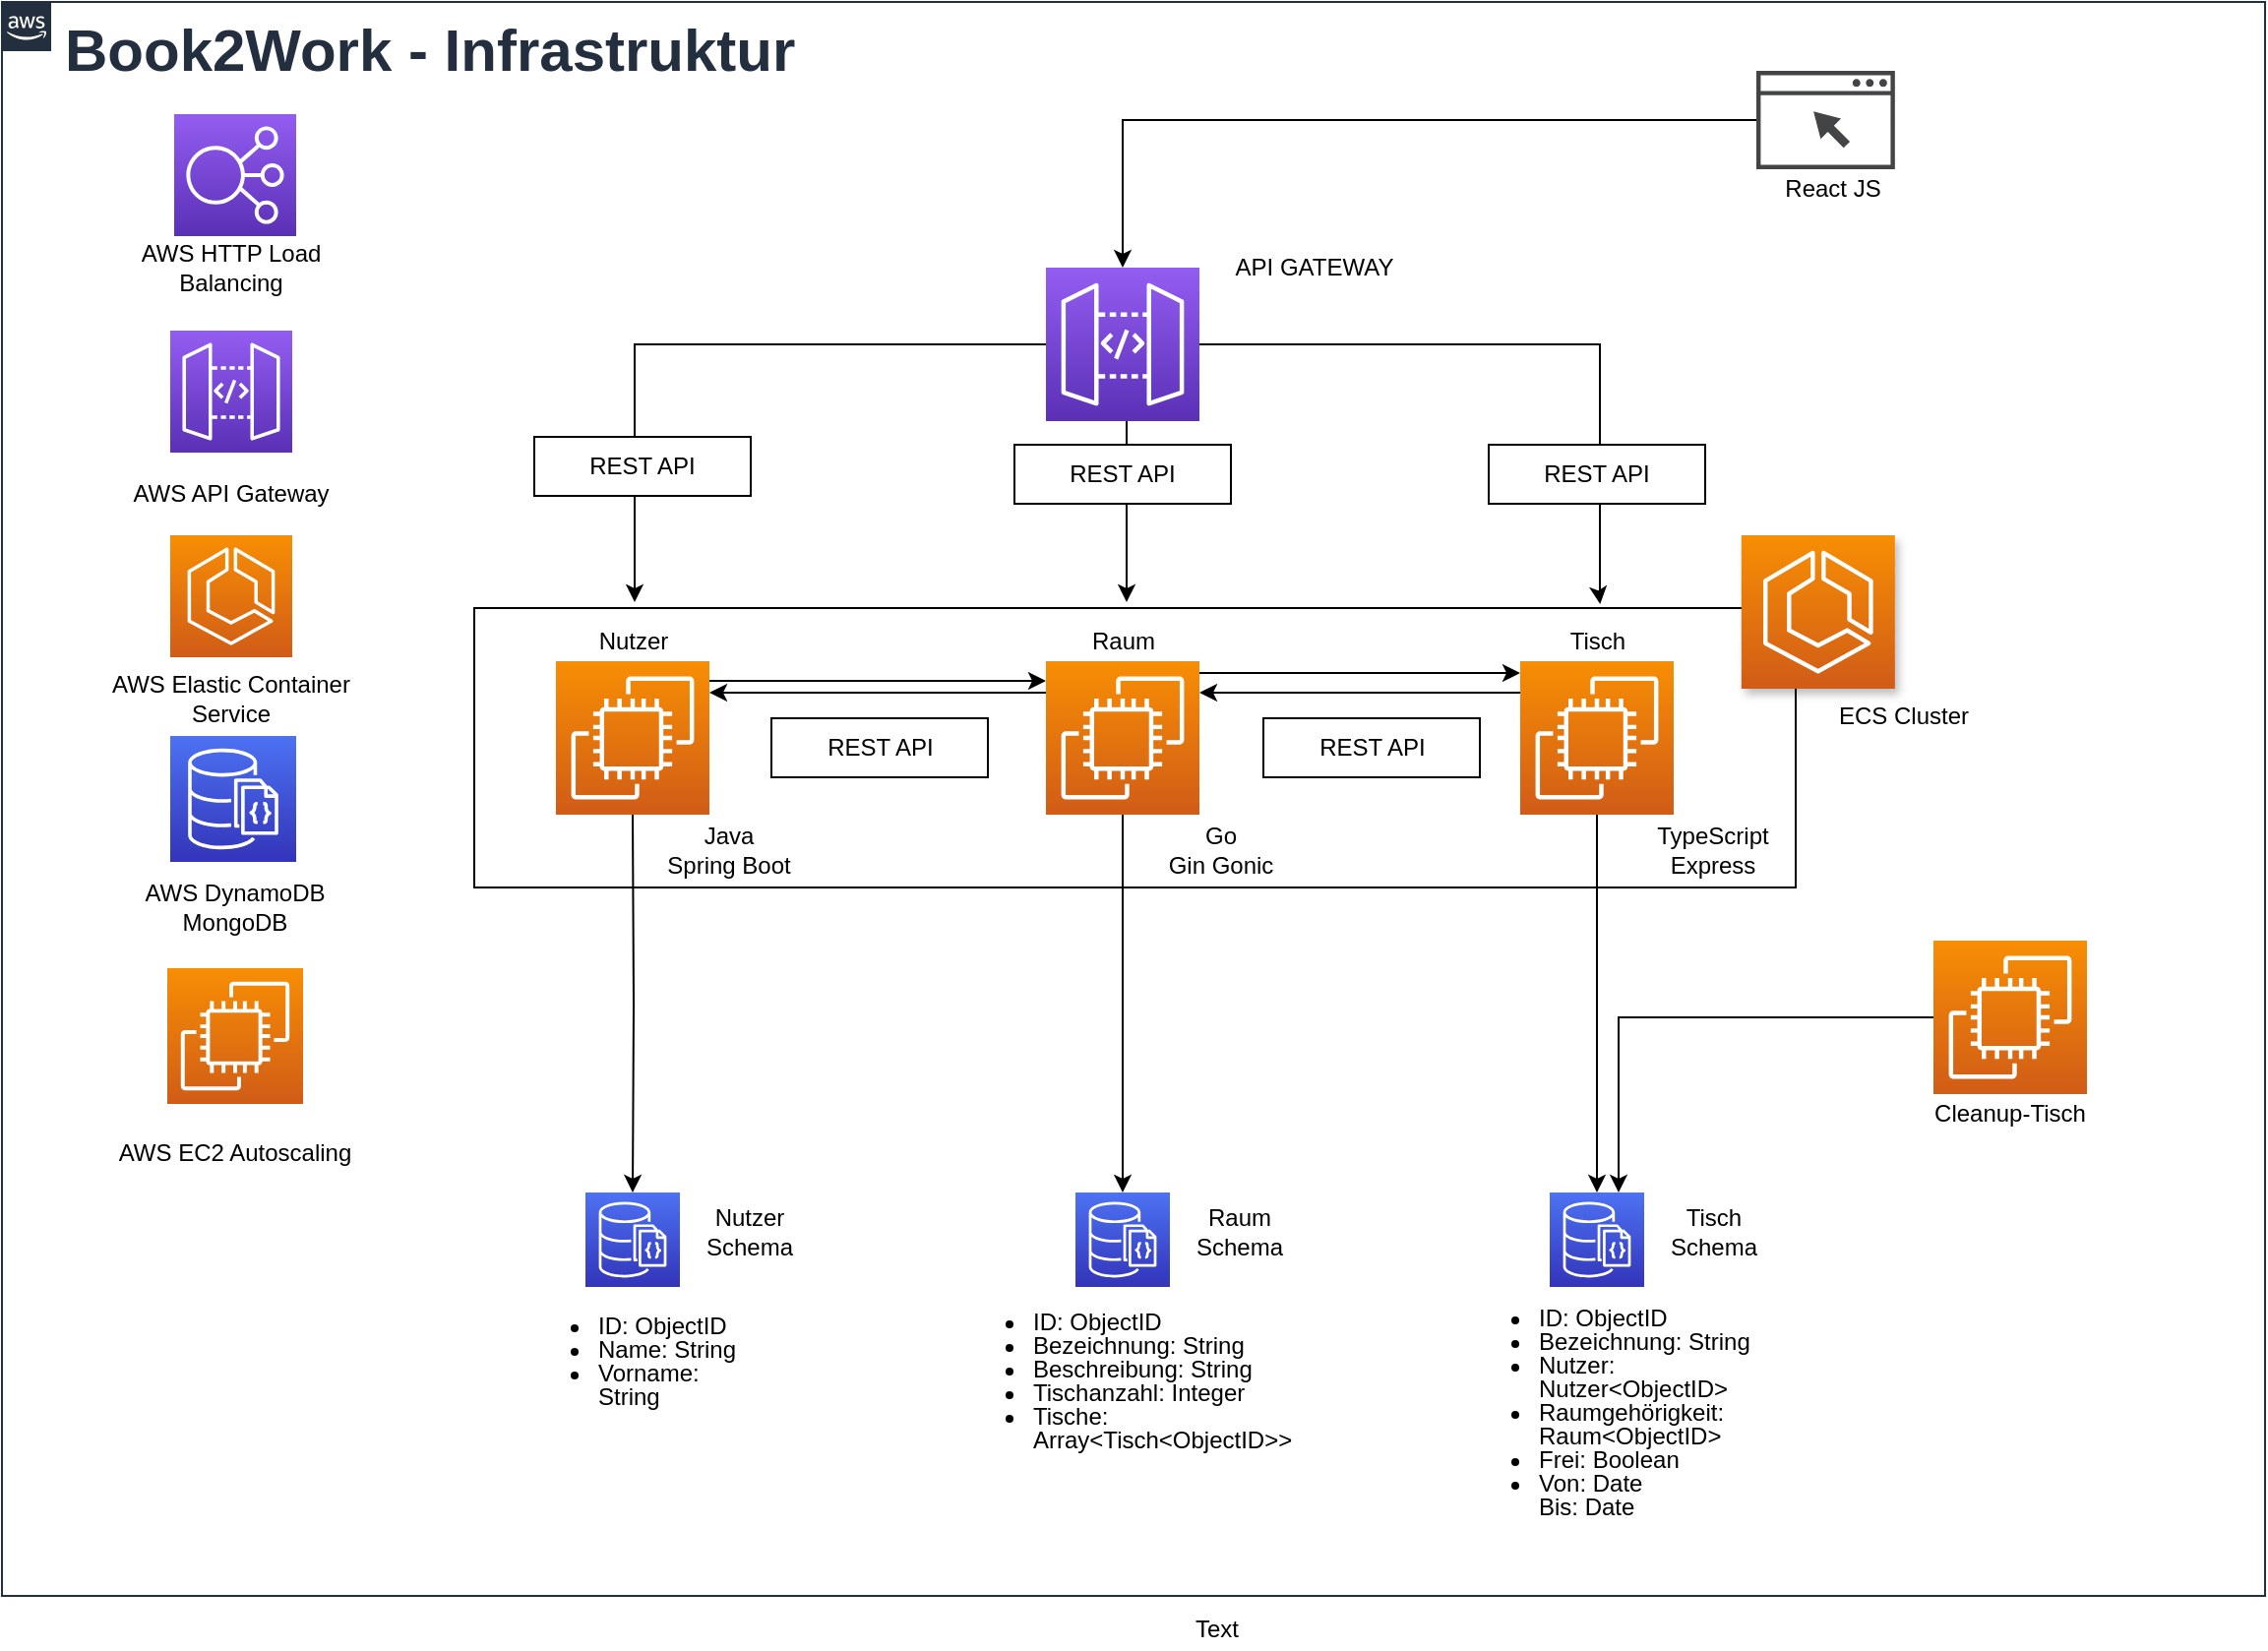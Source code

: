 <mxfile version="13.1.2" type="github">
  <diagram id="Ht1M8jgEwFfnCIfOTk4-" name="Page-1">
    <mxGraphModel dx="2426" dy="1321" grid="1" gridSize="10" guides="1" tooltips="1" connect="1" arrows="1" fold="1" page="1" pageScale="1" pageWidth="1169" pageHeight="827" math="0" shadow="0">
      <root>
        <mxCell id="0" />
        <mxCell id="1" parent="0" />
        <mxCell id="wH5Ers80hM915nKeiFpg-1" value="" style="outlineConnect=0;fontColor=#232F3E;gradientColor=#4D72F3;gradientDirection=north;fillColor=#3334B9;strokeColor=#ffffff;dashed=0;verticalLabelPosition=bottom;verticalAlign=top;align=center;html=1;fontSize=12;fontStyle=0;aspect=fixed;shape=mxgraph.aws4.resourceIcon;resIcon=mxgraph.aws4.documentdb_with_mongodb_compatibility;" parent="1" vertex="1">
          <mxGeometry x="305.5" y="614" width="48" height="48" as="geometry" />
        </mxCell>
        <mxCell id="wH5Ers80hM915nKeiFpg-2" value="" style="outlineConnect=0;fontColor=#232F3E;gradientColor=#4D72F3;gradientDirection=north;fillColor=#3334B9;strokeColor=#ffffff;dashed=0;verticalLabelPosition=bottom;verticalAlign=top;align=center;html=1;fontSize=12;fontStyle=0;aspect=fixed;shape=mxgraph.aws4.resourceIcon;resIcon=mxgraph.aws4.documentdb_with_mongodb_compatibility;" parent="1" vertex="1">
          <mxGeometry x="554.5" y="614" width="48" height="48" as="geometry" />
        </mxCell>
        <mxCell id="wH5Ers80hM915nKeiFpg-3" value="" style="outlineConnect=0;fontColor=#232F3E;gradientColor=#4D72F3;gradientDirection=north;fillColor=#3334B9;strokeColor=#ffffff;dashed=0;verticalLabelPosition=bottom;verticalAlign=top;align=center;html=1;fontSize=12;fontStyle=0;aspect=fixed;shape=mxgraph.aws4.resourceIcon;resIcon=mxgraph.aws4.documentdb_with_mongodb_compatibility;" parent="1" vertex="1">
          <mxGeometry x="795.5" y="614" width="48" height="48" as="geometry" />
        </mxCell>
        <mxCell id="wH5Ers80hM915nKeiFpg-7" style="edgeStyle=orthogonalEdgeStyle;rounded=0;orthogonalLoop=1;jettySize=auto;html=1;" parent="1" target="wH5Ers80hM915nKeiFpg-1" edge="1">
          <mxGeometry relative="1" as="geometry">
            <mxPoint x="329.5" y="422" as="sourcePoint" />
          </mxGeometry>
        </mxCell>
        <mxCell id="wH5Ers80hM915nKeiFpg-9" style="edgeStyle=orthogonalEdgeStyle;rounded=0;orthogonalLoop=1;jettySize=auto;html=1;" parent="1" target="wH5Ers80hM915nKeiFpg-3" edge="1">
          <mxGeometry relative="1" as="geometry">
            <Array as="points">
              <mxPoint x="819.5" y="564" />
              <mxPoint x="819.5" y="564" />
            </Array>
            <mxPoint x="819.5" y="422" as="sourcePoint" />
          </mxGeometry>
        </mxCell>
        <mxCell id="wH5Ers80hM915nKeiFpg-8" style="edgeStyle=orthogonalEdgeStyle;rounded=0;orthogonalLoop=1;jettySize=auto;html=1;" parent="1" target="wH5Ers80hM915nKeiFpg-2" edge="1">
          <mxGeometry relative="1" as="geometry">
            <Array as="points">
              <mxPoint x="578.5" y="544" />
              <mxPoint x="578.5" y="544" />
            </Array>
            <mxPoint x="578.5" y="422" as="sourcePoint" />
          </mxGeometry>
        </mxCell>
        <mxCell id="wH5Ers80hM915nKeiFpg-30" style="edgeStyle=orthogonalEdgeStyle;rounded=0;orthogonalLoop=1;jettySize=auto;html=1;" parent="1" source="wH5Ers80hM915nKeiFpg-6" edge="1">
          <mxGeometry relative="1" as="geometry">
            <Array as="points">
              <mxPoint x="460.5" y="364" />
              <mxPoint x="460.5" y="364" />
            </Array>
            <mxPoint x="368.5" y="364" as="targetPoint" />
          </mxGeometry>
        </mxCell>
        <mxCell id="wH5Ers80hM915nKeiFpg-32" style="edgeStyle=orthogonalEdgeStyle;rounded=0;orthogonalLoop=1;jettySize=auto;html=1;" parent="1" target="wH5Ers80hM915nKeiFpg-5" edge="1">
          <mxGeometry relative="1" as="geometry">
            <Array as="points">
              <mxPoint x="700.5" y="354" />
              <mxPoint x="700.5" y="354" />
            </Array>
            <mxPoint x="617.5" y="354" as="sourcePoint" />
          </mxGeometry>
        </mxCell>
        <mxCell id="wH5Ers80hM915nKeiFpg-11" style="edgeStyle=orthogonalEdgeStyle;rounded=0;orthogonalLoop=1;jettySize=auto;html=1;" parent="1" source="wH5Ers80hM915nKeiFpg-10" edge="1">
          <mxGeometry relative="1" as="geometry">
            <mxPoint x="330.5" y="314" as="targetPoint" />
            <Array as="points">
              <mxPoint x="330.5" y="183" />
              <mxPoint x="330.5" y="314" />
            </Array>
          </mxGeometry>
        </mxCell>
        <mxCell id="wH5Ers80hM915nKeiFpg-12" style="edgeStyle=orthogonalEdgeStyle;rounded=0;orthogonalLoop=1;jettySize=auto;html=1;" parent="1" source="wH5Ers80hM915nKeiFpg-10" edge="1">
          <mxGeometry relative="1" as="geometry">
            <mxPoint x="580.5" y="314" as="targetPoint" />
            <Array as="points">
              <mxPoint x="580.5" y="314" />
            </Array>
          </mxGeometry>
        </mxCell>
        <mxCell id="wH5Ers80hM915nKeiFpg-13" style="edgeStyle=orthogonalEdgeStyle;rounded=0;orthogonalLoop=1;jettySize=auto;html=1;entryX=0.852;entryY=-0.014;entryDx=0;entryDy=0;entryPerimeter=0;" parent="1" source="wH5Ers80hM915nKeiFpg-10" edge="1" target="gDSX4b1H0sgUcGB8sF_O-24">
          <mxGeometry relative="1" as="geometry">
            <mxPoint x="820.5" y="324" as="targetPoint" />
            <Array as="points">
              <mxPoint x="821" y="183" />
              <mxPoint x="821" y="314" />
              <mxPoint x="821" y="314" />
            </Array>
          </mxGeometry>
        </mxCell>
        <mxCell id="wH5Ers80hM915nKeiFpg-10" value="" style="outlineConnect=0;fontColor=#232F3E;gradientColor=#945DF2;gradientDirection=north;fillColor=#5A30B5;strokeColor=#ffffff;dashed=0;verticalLabelPosition=bottom;verticalAlign=top;align=center;html=1;fontSize=12;fontStyle=0;aspect=fixed;shape=mxgraph.aws4.resourceIcon;resIcon=mxgraph.aws4.api_gateway;" parent="1" vertex="1">
          <mxGeometry x="539.5" y="144" width="78" height="78" as="geometry" />
        </mxCell>
        <mxCell id="wH5Ers80hM915nKeiFpg-14" value="" style="outlineConnect=0;fontColor=#232F3E;gradientColor=#945DF2;gradientDirection=north;fillColor=#5A30B5;strokeColor=#ffffff;dashed=0;verticalLabelPosition=bottom;verticalAlign=top;align=center;html=1;fontSize=12;fontStyle=0;aspect=fixed;shape=mxgraph.aws4.resourceIcon;resIcon=mxgraph.aws4.elastic_load_balancing;" parent="1" vertex="1">
          <mxGeometry x="96.5" y="66" width="62" height="62" as="geometry" />
        </mxCell>
        <mxCell id="wH5Ers80hM915nKeiFpg-17" value="Nutzer" style="text;html=1;strokeColor=none;fillColor=none;align=center;verticalAlign=middle;whiteSpace=wrap;rounded=0;" parent="1" vertex="1">
          <mxGeometry x="309.5" y="324" width="40" height="20" as="geometry" />
        </mxCell>
        <mxCell id="wH5Ers80hM915nKeiFpg-18" value="Raum" style="text;html=1;strokeColor=none;fillColor=none;align=center;verticalAlign=middle;whiteSpace=wrap;rounded=0;" parent="1" vertex="1">
          <mxGeometry x="558.5" y="324" width="40" height="20" as="geometry" />
        </mxCell>
        <mxCell id="wH5Ers80hM915nKeiFpg-19" value="Tisch" style="text;html=1;strokeColor=none;fillColor=none;align=center;verticalAlign=middle;whiteSpace=wrap;rounded=0;" parent="1" vertex="1">
          <mxGeometry x="799.5" y="324" width="40" height="20" as="geometry" />
        </mxCell>
        <mxCell id="wH5Ers80hM915nKeiFpg-21" style="edgeStyle=orthogonalEdgeStyle;rounded=0;orthogonalLoop=1;jettySize=auto;html=1;" parent="1" edge="1">
          <mxGeometry relative="1" as="geometry">
            <mxPoint x="368.5" y="354" as="sourcePoint" />
            <mxPoint x="539.5" y="354" as="targetPoint" />
            <Array as="points">
              <mxPoint x="368.5" y="354" />
            </Array>
          </mxGeometry>
        </mxCell>
        <mxCell id="wH5Ers80hM915nKeiFpg-34" value="&lt;ul style=&quot;line-height: 100%&quot;&gt;&lt;li&gt;ID: ObjectID&lt;/li&gt;&lt;li&gt;Name: String&lt;br&gt;&lt;/li&gt;&lt;li&gt;Vorname: String&lt;/li&gt;&lt;/ul&gt;" style="text;html=1;strokeColor=none;fillColor=none;align=left;verticalAlign=middle;whiteSpace=wrap;rounded=0;" parent="1" vertex="1">
          <mxGeometry x="269.5" y="624" width="120" height="150" as="geometry" />
        </mxCell>
        <mxCell id="wH5Ers80hM915nKeiFpg-35" value="&lt;ul style=&quot;line-height: 100%&quot;&gt;&lt;li&gt;ID: ObjectID&lt;/li&gt;&lt;li&gt;Bezeichnung: String&lt;br&gt;&lt;/li&gt;&lt;li&gt;Beschreibung: String&lt;/li&gt;&lt;li&gt;Tischanzahl: Integer&lt;/li&gt;&lt;li&gt;Tische: Array&amp;lt;Tisch&amp;lt;ObjectID&amp;gt;&amp;gt;&lt;/li&gt;&lt;/ul&gt;" style="text;html=1;strokeColor=none;fillColor=none;align=left;verticalAlign=middle;whiteSpace=wrap;rounded=0;" parent="1" vertex="1">
          <mxGeometry x="490.5" y="634" width="210" height="150" as="geometry" />
        </mxCell>
        <mxCell id="wH5Ers80hM915nKeiFpg-36" value="&lt;ul style=&quot;line-height: 100%&quot;&gt;&lt;li&gt;ID: ObjectID&lt;/li&gt;&lt;li&gt;Bezeichnung: String&lt;br&gt;&lt;/li&gt;&lt;li&gt;Nutzer: Nutzer&amp;lt;ObjectID&amp;gt;&lt;/li&gt;&lt;li&gt;Raumgehörigkeit: Raum&amp;lt;ObjectID&amp;gt;&lt;/li&gt;&lt;li&gt;Frei: Boolean&lt;/li&gt;&lt;li&gt;Von: Date&lt;br&gt;Bis: Date&lt;/li&gt;&lt;/ul&gt;" style="text;html=1;strokeColor=none;fillColor=none;align=left;verticalAlign=middle;whiteSpace=wrap;rounded=0;" parent="1" vertex="1">
          <mxGeometry x="747.5" y="650" width="180" height="150" as="geometry" />
        </mxCell>
        <mxCell id="wH5Ers80hM915nKeiFpg-43" style="edgeStyle=orthogonalEdgeStyle;rounded=0;orthogonalLoop=1;jettySize=auto;html=1;" parent="1" source="wH5Ers80hM915nKeiFpg-42" target="wH5Ers80hM915nKeiFpg-10" edge="1">
          <mxGeometry relative="1" as="geometry">
            <mxPoint x="580.5" y="54" as="targetPoint" />
          </mxGeometry>
        </mxCell>
        <mxCell id="wH5Ers80hM915nKeiFpg-42" value="" style="pointerEvents=1;shadow=0;dashed=0;html=1;strokeColor=none;fillColor=#434445;aspect=fixed;labelPosition=center;verticalLabelPosition=bottom;verticalAlign=top;align=center;outlineConnect=0;shape=mxgraph.vvd.web_browser;" parent="1" vertex="1">
          <mxGeometry x="900.5" y="44" width="70.42" height="50" as="geometry" />
        </mxCell>
        <mxCell id="wH5Ers80hM915nKeiFpg-44" value="Nutzer&lt;br&gt;Schema" style="text;html=1;strokeColor=none;fillColor=none;align=center;verticalAlign=middle;whiteSpace=wrap;rounded=0;" parent="1" vertex="1">
          <mxGeometry x="368.5" y="624" width="40" height="20" as="geometry" />
        </mxCell>
        <mxCell id="wH5Ers80hM915nKeiFpg-45" value="Raum&lt;br&gt;Schema" style="text;html=1;strokeColor=none;fillColor=none;align=center;verticalAlign=middle;whiteSpace=wrap;rounded=0;" parent="1" vertex="1">
          <mxGeometry x="617.5" y="624" width="40" height="20" as="geometry" />
        </mxCell>
        <mxCell id="wH5Ers80hM915nKeiFpg-46" value="Tisch&lt;br&gt;Schema" style="text;html=1;strokeColor=none;fillColor=none;align=center;verticalAlign=middle;whiteSpace=wrap;rounded=0;" parent="1" vertex="1">
          <mxGeometry x="858.5" y="624" width="40" height="20" as="geometry" />
        </mxCell>
        <mxCell id="wH5Ers80hM915nKeiFpg-48" value="Java&lt;br&gt;Spring Boot" style="text;html=1;strokeColor=none;fillColor=none;align=center;verticalAlign=middle;whiteSpace=wrap;rounded=0;" parent="1" vertex="1">
          <mxGeometry x="340" y="430" width="77" height="20" as="geometry" />
        </mxCell>
        <mxCell id="wH5Ers80hM915nKeiFpg-49" value="Go&lt;br&gt;Gin Gonic" style="text;html=1;strokeColor=none;fillColor=none;align=center;verticalAlign=middle;whiteSpace=wrap;rounded=0;" parent="1" vertex="1">
          <mxGeometry x="590" y="430" width="77" height="20" as="geometry" />
        </mxCell>
        <mxCell id="wH5Ers80hM915nKeiFpg-50" value="TypeScript&lt;br&gt;Express" style="text;html=1;strokeColor=none;fillColor=none;align=center;verticalAlign=middle;whiteSpace=wrap;rounded=0;" parent="1" vertex="1">
          <mxGeometry x="839.5" y="430" width="77" height="20" as="geometry" />
        </mxCell>
        <mxCell id="wH5Ers80hM915nKeiFpg-51" value="React JS" style="text;html=1;strokeColor=none;fillColor=none;align=center;verticalAlign=middle;whiteSpace=wrap;rounded=0;" parent="1" vertex="1">
          <mxGeometry x="900.5" y="94" width="77" height="20" as="geometry" />
        </mxCell>
        <mxCell id="wH5Ers80hM915nKeiFpg-52" value="" style="outlineConnect=0;fontColor=#232F3E;gradientColor=#945DF2;gradientDirection=north;fillColor=#5A30B5;strokeColor=#ffffff;dashed=0;verticalLabelPosition=bottom;verticalAlign=top;align=center;html=1;fontSize=12;fontStyle=0;aspect=fixed;shape=mxgraph.aws4.resourceIcon;resIcon=mxgraph.aws4.api_gateway;" parent="1" vertex="1">
          <mxGeometry x="94.5" y="176" width="62" height="62" as="geometry" />
        </mxCell>
        <mxCell id="wH5Ers80hM915nKeiFpg-53" value="" style="outlineConnect=0;fontColor=#232F3E;gradientColor=#F78E04;gradientDirection=north;fillColor=#D05C17;strokeColor=#ffffff;dashed=0;verticalLabelPosition=bottom;verticalAlign=top;align=center;html=1;fontSize=12;fontStyle=0;aspect=fixed;shape=mxgraph.aws4.resourceIcon;resIcon=mxgraph.aws4.ecs;" parent="1" vertex="1">
          <mxGeometry x="94.5" y="280" width="62" height="62" as="geometry" />
        </mxCell>
        <mxCell id="wH5Ers80hM915nKeiFpg-54" value="" style="outlineConnect=0;fontColor=#232F3E;gradientColor=#4D72F3;gradientDirection=north;fillColor=#3334B9;strokeColor=#ffffff;dashed=0;verticalLabelPosition=bottom;verticalAlign=top;align=center;html=1;fontSize=12;fontStyle=0;aspect=fixed;shape=mxgraph.aws4.resourceIcon;resIcon=mxgraph.aws4.documentdb_with_mongodb_compatibility;" parent="1" vertex="1">
          <mxGeometry x="94.5" y="382" width="64" height="64" as="geometry" />
        </mxCell>
        <mxCell id="wH5Ers80hM915nKeiFpg-55" value="AWS HTTP Load Balancing" style="text;html=1;strokeColor=none;fillColor=none;align=center;verticalAlign=middle;whiteSpace=wrap;rounded=0;" parent="1" vertex="1">
          <mxGeometry x="60" y="134" width="131" height="20" as="geometry" />
        </mxCell>
        <mxCell id="wH5Ers80hM915nKeiFpg-56" value="AWS API Gateway" style="text;html=1;strokeColor=none;fillColor=none;align=center;verticalAlign=middle;whiteSpace=wrap;rounded=0;" parent="1" vertex="1">
          <mxGeometry x="60" y="249" width="131" height="20" as="geometry" />
        </mxCell>
        <mxCell id="wH5Ers80hM915nKeiFpg-57" value="AWS Elastic Container Service" style="text;html=1;strokeColor=none;fillColor=none;align=center;verticalAlign=middle;whiteSpace=wrap;rounded=0;" parent="1" vertex="1">
          <mxGeometry x="60" y="353" width="131" height="20" as="geometry" />
        </mxCell>
        <mxCell id="wH5Ers80hM915nKeiFpg-58" value="AWS DynamoDB&lt;br&gt;MongoDB" style="text;html=1;strokeColor=none;fillColor=none;align=center;verticalAlign=middle;whiteSpace=wrap;rounded=0;" parent="1" vertex="1">
          <mxGeometry x="62" y="459" width="131" height="20" as="geometry" />
        </mxCell>
        <mxCell id="wH5Ers80hM915nKeiFpg-59" value="&lt;font style=&quot;font-size: 30px&quot;&gt;&lt;b&gt;Book2Work - Infrastruktur&lt;/b&gt;&lt;/font&gt;" style="points=[[0,0],[0.25,0],[0.5,0],[0.75,0],[1,0],[1,0.25],[1,0.5],[1,0.75],[1,1],[0.75,1],[0.5,1],[0.25,1],[0,1],[0,0.75],[0,0.5],[0,0.25]];outlineConnect=0;gradientColor=none;html=1;whiteSpace=wrap;fontSize=12;fontStyle=0;shape=mxgraph.aws4.group;grIcon=mxgraph.aws4.group_aws_cloud_alt;strokeColor=#232F3E;fillColor=none;verticalAlign=top;align=left;spacingLeft=30;fontColor=#232F3E;dashed=0;" parent="1" vertex="1">
          <mxGeometry x="9" y="9" width="1150" height="810" as="geometry" />
        </mxCell>
        <mxCell id="gDSX4b1H0sgUcGB8sF_O-1" value="API GATEWAY" style="text;html=1;strokeColor=none;fillColor=none;align=center;verticalAlign=middle;whiteSpace=wrap;rounded=0;" vertex="1" parent="1">
          <mxGeometry x="630.5" y="134" width="90" height="20" as="geometry" />
        </mxCell>
        <mxCell id="gDSX4b1H0sgUcGB8sF_O-4" style="edgeStyle=orthogonalEdgeStyle;rounded=0;orthogonalLoop=1;jettySize=auto;html=1;" edge="1" parent="1" target="wH5Ers80hM915nKeiFpg-3">
          <mxGeometry relative="1" as="geometry">
            <mxPoint x="840.5" y="604" as="targetPoint" />
            <mxPoint x="990.5" y="525" as="sourcePoint" />
            <Array as="points">
              <mxPoint x="830.5" y="525" />
            </Array>
          </mxGeometry>
        </mxCell>
        <mxCell id="gDSX4b1H0sgUcGB8sF_O-5" value="Cleanup-Tisch&lt;br&gt;" style="text;html=1;strokeColor=none;fillColor=none;align=center;verticalAlign=middle;whiteSpace=wrap;rounded=0;" vertex="1" parent="1">
          <mxGeometry x="964" y="564" width="131" height="20" as="geometry" />
        </mxCell>
        <mxCell id="gDSX4b1H0sgUcGB8sF_O-7" value="" style="rounded=0;whiteSpace=wrap;html=1;" vertex="1" parent="1">
          <mxGeometry x="279.5" y="230" width="110" height="30" as="geometry" />
        </mxCell>
        <mxCell id="gDSX4b1H0sgUcGB8sF_O-8" value="REST API" style="text;html=1;strokeColor=none;fillColor=none;align=center;verticalAlign=middle;whiteSpace=wrap;rounded=0;" vertex="1" parent="1">
          <mxGeometry x="304.25" y="235" width="60.5" height="20" as="geometry" />
        </mxCell>
        <mxCell id="gDSX4b1H0sgUcGB8sF_O-9" value="" style="rounded=0;whiteSpace=wrap;html=1;" vertex="1" parent="1">
          <mxGeometry x="523.5" y="234" width="110" height="30" as="geometry" />
        </mxCell>
        <mxCell id="gDSX4b1H0sgUcGB8sF_O-10" value="REST API" style="text;html=1;strokeColor=none;fillColor=none;align=center;verticalAlign=middle;whiteSpace=wrap;rounded=0;" vertex="1" parent="1">
          <mxGeometry x="548.25" y="239" width="60.5" height="20" as="geometry" />
        </mxCell>
        <mxCell id="gDSX4b1H0sgUcGB8sF_O-11" value="" style="rounded=0;whiteSpace=wrap;html=1;" vertex="1" parent="1">
          <mxGeometry x="764.5" y="234" width="110" height="30" as="geometry" />
        </mxCell>
        <mxCell id="gDSX4b1H0sgUcGB8sF_O-12" value="REST API" style="text;html=1;strokeColor=none;fillColor=none;align=center;verticalAlign=middle;whiteSpace=wrap;rounded=0;" vertex="1" parent="1">
          <mxGeometry x="789.25" y="239" width="60.5" height="20" as="geometry" />
        </mxCell>
        <mxCell id="gDSX4b1H0sgUcGB8sF_O-13" value="" style="rounded=0;whiteSpace=wrap;html=1;" vertex="1" parent="1">
          <mxGeometry x="400" y="373" width="110" height="30" as="geometry" />
        </mxCell>
        <mxCell id="gDSX4b1H0sgUcGB8sF_O-14" value="REST API" style="text;html=1;strokeColor=none;fillColor=none;align=center;verticalAlign=middle;whiteSpace=wrap;rounded=0;" vertex="1" parent="1">
          <mxGeometry x="424.75" y="378" width="60.5" height="20" as="geometry" />
        </mxCell>
        <mxCell id="gDSX4b1H0sgUcGB8sF_O-15" value="" style="rounded=0;whiteSpace=wrap;html=1;" vertex="1" parent="1">
          <mxGeometry x="650" y="373" width="110" height="30" as="geometry" />
        </mxCell>
        <mxCell id="gDSX4b1H0sgUcGB8sF_O-16" value="REST API" style="text;html=1;strokeColor=none;fillColor=none;align=center;verticalAlign=middle;whiteSpace=wrap;rounded=0;" vertex="1" parent="1">
          <mxGeometry x="674.75" y="378" width="60.5" height="20" as="geometry" />
        </mxCell>
        <mxCell id="gDSX4b1H0sgUcGB8sF_O-17" value="" style="outlineConnect=0;fontColor=#232F3E;gradientColor=#F78E04;gradientDirection=north;fillColor=#D05C17;strokeColor=#ffffff;dashed=0;verticalLabelPosition=bottom;verticalAlign=top;align=center;html=1;fontSize=12;fontStyle=0;aspect=fixed;shape=mxgraph.aws4.resourceIcon;resIcon=mxgraph.aws4.ec2;" vertex="1" parent="1">
          <mxGeometry x="290.5" y="344" width="78" height="78" as="geometry" />
        </mxCell>
        <mxCell id="gDSX4b1H0sgUcGB8sF_O-20" style="edgeStyle=orthogonalEdgeStyle;rounded=0;orthogonalLoop=1;jettySize=auto;html=1;" edge="1" parent="1" source="gDSX4b1H0sgUcGB8sF_O-18" target="gDSX4b1H0sgUcGB8sF_O-19">
          <mxGeometry relative="1" as="geometry">
            <Array as="points">
              <mxPoint x="700" y="350" />
              <mxPoint x="700" y="350" />
            </Array>
          </mxGeometry>
        </mxCell>
        <mxCell id="gDSX4b1H0sgUcGB8sF_O-21" style="edgeStyle=orthogonalEdgeStyle;rounded=0;orthogonalLoop=1;jettySize=auto;html=1;" edge="1" parent="1" source="gDSX4b1H0sgUcGB8sF_O-18" target="gDSX4b1H0sgUcGB8sF_O-17">
          <mxGeometry relative="1" as="geometry">
            <Array as="points">
              <mxPoint x="430" y="360" />
              <mxPoint x="430" y="360" />
            </Array>
          </mxGeometry>
        </mxCell>
        <mxCell id="gDSX4b1H0sgUcGB8sF_O-18" value="" style="outlineConnect=0;fontColor=#232F3E;gradientColor=#F78E04;gradientDirection=north;fillColor=#D05C17;strokeColor=#ffffff;dashed=0;verticalLabelPosition=bottom;verticalAlign=top;align=center;html=1;fontSize=12;fontStyle=0;aspect=fixed;shape=mxgraph.aws4.resourceIcon;resIcon=mxgraph.aws4.ec2;" vertex="1" parent="1">
          <mxGeometry x="539.5" y="344" width="78" height="78" as="geometry" />
        </mxCell>
        <mxCell id="gDSX4b1H0sgUcGB8sF_O-22" style="edgeStyle=orthogonalEdgeStyle;rounded=0;orthogonalLoop=1;jettySize=auto;html=1;" edge="1" parent="1" source="gDSX4b1H0sgUcGB8sF_O-19" target="gDSX4b1H0sgUcGB8sF_O-18">
          <mxGeometry relative="1" as="geometry">
            <Array as="points">
              <mxPoint x="700" y="360" />
              <mxPoint x="700" y="360" />
            </Array>
          </mxGeometry>
        </mxCell>
        <mxCell id="gDSX4b1H0sgUcGB8sF_O-19" value="" style="outlineConnect=0;fontColor=#232F3E;gradientColor=#F78E04;gradientDirection=north;fillColor=#D05C17;strokeColor=#ffffff;dashed=0;verticalLabelPosition=bottom;verticalAlign=top;align=center;html=1;fontSize=12;fontStyle=0;aspect=fixed;shape=mxgraph.aws4.resourceIcon;resIcon=mxgraph.aws4.ec2;" vertex="1" parent="1">
          <mxGeometry x="780.5" y="344" width="78" height="78" as="geometry" />
        </mxCell>
        <mxCell id="gDSX4b1H0sgUcGB8sF_O-24" value="" style="rounded=0;whiteSpace=wrap;html=1;fillColor=none;" vertex="1" parent="1">
          <mxGeometry x="249" y="317" width="671.5" height="142" as="geometry" />
        </mxCell>
        <mxCell id="gDSX4b1H0sgUcGB8sF_O-26" value="" style="outlineConnect=0;fontColor=#232F3E;gradientColor=#F78E04;gradientDirection=north;fillColor=#D05C17;strokeColor=#ffffff;dashed=0;verticalLabelPosition=bottom;verticalAlign=top;align=center;html=1;fontSize=12;fontStyle=0;aspect=fixed;shape=mxgraph.aws4.resourceIcon;resIcon=mxgraph.aws4.ec2;" vertex="1" parent="1">
          <mxGeometry x="990.5" y="486" width="78" height="78" as="geometry" />
        </mxCell>
        <mxCell id="gDSX4b1H0sgUcGB8sF_O-27" value="" style="outlineConnect=0;fontColor=#232F3E;gradientColor=#F78E04;gradientDirection=north;fillColor=#D05C17;strokeColor=#ffffff;dashed=0;verticalLabelPosition=bottom;verticalAlign=top;align=center;html=1;fontSize=12;fontStyle=0;aspect=fixed;shape=mxgraph.aws4.resourceIcon;resIcon=mxgraph.aws4.ecs;shadow=1;" vertex="1" parent="1">
          <mxGeometry x="892.92" y="280" width="78" height="78" as="geometry" />
        </mxCell>
        <mxCell id="gDSX4b1H0sgUcGB8sF_O-28" value="ECS Cluster" style="text;html=1;strokeColor=none;fillColor=none;align=center;verticalAlign=middle;whiteSpace=wrap;rounded=0;shadow=1;" vertex="1" parent="1">
          <mxGeometry x="930.92" y="362" width="89.08" height="20" as="geometry" />
        </mxCell>
        <mxCell id="gDSX4b1H0sgUcGB8sF_O-30" value="" style="outlineConnect=0;fontColor=#232F3E;gradientColor=#F78E04;gradientDirection=north;fillColor=#D05C17;strokeColor=#ffffff;dashed=0;verticalLabelPosition=bottom;verticalAlign=top;align=center;html=1;fontSize=12;fontStyle=0;aspect=fixed;shape=mxgraph.aws4.resourceIcon;resIcon=mxgraph.aws4.ec2;" vertex="1" parent="1">
          <mxGeometry x="93" y="500" width="69" height="69" as="geometry" />
        </mxCell>
        <mxCell id="gDSX4b1H0sgUcGB8sF_O-31" value="AWS EC2 Autoscaling" style="text;html=1;strokeColor=none;fillColor=none;align=center;verticalAlign=middle;whiteSpace=wrap;rounded=0;" vertex="1" parent="1">
          <mxGeometry x="62" y="584" width="131" height="20" as="geometry" />
        </mxCell>
        <mxCell id="gDSX4b1H0sgUcGB8sF_O-32" value="Text" style="text;html=1;align=center;verticalAlign=middle;resizable=0;points=[];autosize=1;" vertex="1" parent="1">
          <mxGeometry x="606" y="826" width="40" height="20" as="geometry" />
        </mxCell>
      </root>
    </mxGraphModel>
  </diagram>
</mxfile>
